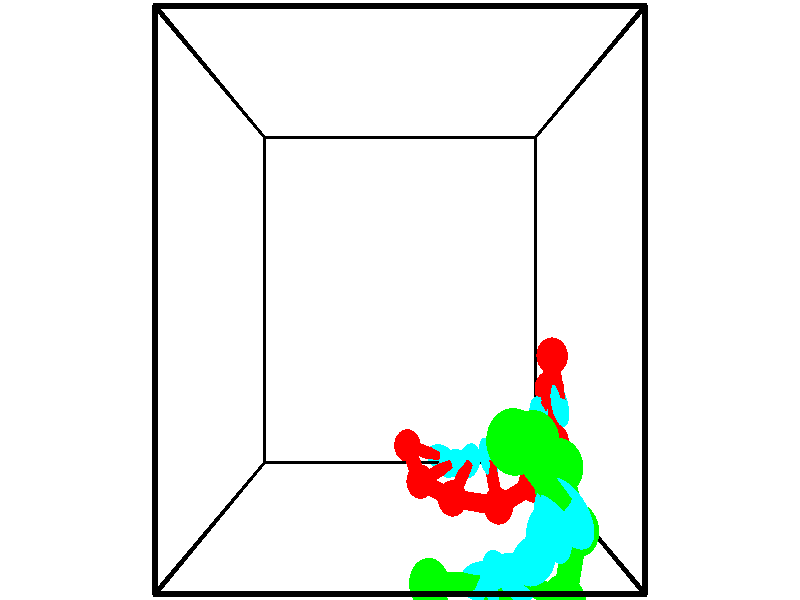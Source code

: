 // switches for output
#declare DRAW_BASES = 1; // possible values are 0, 1; only relevant for DNA ribbons
#declare DRAW_BASES_TYPE = 3; // possible values are 1, 2, 3; only relevant for DNA ribbons
#declare DRAW_FOG = 0; // set to 1 to enable fog

#include "colors.inc"

#include "transforms.inc"
background { rgb <1, 1, 1>}

#default {
   normal{
       ripples 0.25
       frequency 0.20
       turbulence 0.2
       lambda 5
   }
	finish {
		phong 0.1
		phong_size 40.
	}
}

// original window dimensions: 1024x640


// camera settings

camera {
	sky <-0, 1, 0>
	up <-0, 1, 0>
	right 1.6 * <1, 0, 0>
	location <2.5, 2.5, 11.1562>
	look_at <2.5, 2.5, 2.5>
	direction <0, 0, -8.6562>
	angle 67.0682
}


# declare cpy_camera_pos = <2.5, 2.5, 11.1562>;
# if (DRAW_FOG = 1)
fog {
	fog_type 2
	up vnormalize(cpy_camera_pos)
	color rgbt<1,1,1,0.3>
	distance 1e-5
	fog_alt 3e-3
	fog_offset 4
}
# end


// LIGHTS

# declare lum = 6;
global_settings {
	ambient_light rgb lum * <0.05, 0.05, 0.05>
	max_trace_level 15
}# declare cpy_direct_light_amount = 0.25;
light_source
{	1000 * <-1, -1, 1>,
	rgb lum * cpy_direct_light_amount
	parallel
}

light_source
{	1000 * <1, 1, -1>,
	rgb lum * cpy_direct_light_amount
	parallel
}

// strand 0

// nucleotide -1

// particle -1
sphere {
	<4.996655, 1.736773, 1.245617> 0.250000
	pigment { color rgbt <1,0,0,0> }
	no_shadow
}
cylinder {
	<5.022697, 1.379538, 1.423674>,  <5.038323, 1.165196, 1.530508>, 0.100000
	pigment { color rgbt <1,0,0,0> }
	no_shadow
}
cylinder {
	<5.022697, 1.379538, 1.423674>,  <4.996655, 1.736773, 1.245617>, 0.100000
	pigment { color rgbt <1,0,0,0> }
	no_shadow
}

// particle -1
sphere {
	<5.022697, 1.379538, 1.423674> 0.100000
	pigment { color rgbt <1,0,0,0> }
	no_shadow
}
sphere {
	0, 1
	scale<0.080000,0.200000,0.300000>
	matrix <-0.635273, -0.381108, -0.671703,
		0.769538, -0.239055, -0.592169,
		0.065107, -0.893089, 0.445143,
		5.042230, 1.111611, 1.557216>
	pigment { color rgbt <0,1,1,0> }
	no_shadow
}
cylinder {
	<5.082304, 1.221405, 0.720097>,  <4.996655, 1.736773, 1.245617>, 0.130000
	pigment { color rgbt <1,0,0,0> }
	no_shadow
}

// nucleotide -1

// particle -1
sphere {
	<5.082304, 1.221405, 0.720097> 0.250000
	pigment { color rgbt <1,0,0,0> }
	no_shadow
}
cylinder {
	<4.904671, 1.079407, 1.049160>,  <4.798090, 0.994208, 1.246598>, 0.100000
	pigment { color rgbt <1,0,0,0> }
	no_shadow
}
cylinder {
	<4.904671, 1.079407, 1.049160>,  <5.082304, 1.221405, 0.720097>, 0.100000
	pigment { color rgbt <1,0,0,0> }
	no_shadow
}

// particle -1
sphere {
	<4.904671, 1.079407, 1.049160> 0.100000
	pigment { color rgbt <1,0,0,0> }
	no_shadow
}
sphere {
	0, 1
	scale<0.080000,0.200000,0.300000>
	matrix <-0.666254, -0.483069, -0.568111,
		0.599079, -0.800388, -0.021994,
		-0.444084, -0.354997, 0.822658,
		4.771445, 0.972908, 1.295957>
	pigment { color rgbt <0,1,1,0> }
	no_shadow
}
cylinder {
	<5.144075, 0.483255, 0.774889>,  <5.082304, 1.221405, 0.720097>, 0.130000
	pigment { color rgbt <1,0,0,0> }
	no_shadow
}

// nucleotide -1

// particle -1
sphere {
	<5.144075, 0.483255, 0.774889> 0.250000
	pigment { color rgbt <1,0,0,0> }
	no_shadow
}
cylinder {
	<4.804596, 0.610241, 0.944089>,  <4.600909, 0.686432, 1.045609>, 0.100000
	pigment { color rgbt <1,0,0,0> }
	no_shadow
}
cylinder {
	<4.804596, 0.610241, 0.944089>,  <5.144075, 0.483255, 0.774889>, 0.100000
	pigment { color rgbt <1,0,0,0> }
	no_shadow
}

// particle -1
sphere {
	<4.804596, 0.610241, 0.944089> 0.100000
	pigment { color rgbt <1,0,0,0> }
	no_shadow
}
sphere {
	0, 1
	scale<0.080000,0.200000,0.300000>
	matrix <-0.528297, -0.546388, -0.649894,
		0.024805, -0.775033, 0.631434,
		-0.848697, 0.317464, 0.423001,
		4.549987, 0.705480, 1.070989>
	pigment { color rgbt <0,1,1,0> }
	no_shadow
}
cylinder {
	<4.750740, -0.088441, 0.982701>,  <5.144075, 0.483255, 0.774889>, 0.130000
	pigment { color rgbt <1,0,0,0> }
	no_shadow
}

// nucleotide -1

// particle -1
sphere {
	<4.750740, -0.088441, 0.982701> 0.250000
	pigment { color rgbt <1,0,0,0> }
	no_shadow
}
cylinder {
	<4.514091, 0.229004, 0.925898>,  <4.372103, 0.419471, 0.891815>, 0.100000
	pigment { color rgbt <1,0,0,0> }
	no_shadow
}
cylinder {
	<4.514091, 0.229004, 0.925898>,  <4.750740, -0.088441, 0.982701>, 0.100000
	pigment { color rgbt <1,0,0,0> }
	no_shadow
}

// particle -1
sphere {
	<4.514091, 0.229004, 0.925898> 0.100000
	pigment { color rgbt <1,0,0,0> }
	no_shadow
}
sphere {
	0, 1
	scale<0.080000,0.200000,0.300000>
	matrix <-0.579257, -0.540941, -0.609790,
		-0.560754, -0.278505, 0.779737,
		-0.591622, 0.793610, -0.142009,
		4.336605, 0.467087, 0.883295>
	pigment { color rgbt <0,1,1,0> }
	no_shadow
}
cylinder {
	<4.152272, -0.391385, 0.989123>,  <4.750740, -0.088441, 0.982701>, 0.130000
	pigment { color rgbt <1,0,0,0> }
	no_shadow
}

// nucleotide -1

// particle -1
sphere {
	<4.152272, -0.391385, 0.989123> 0.250000
	pigment { color rgbt <1,0,0,0> }
	no_shadow
}
cylinder {
	<4.089069, -0.044403, 0.800420>,  <4.051148, 0.163786, 0.687198>, 0.100000
	pigment { color rgbt <1,0,0,0> }
	no_shadow
}
cylinder {
	<4.089069, -0.044403, 0.800420>,  <4.152272, -0.391385, 0.989123>, 0.100000
	pigment { color rgbt <1,0,0,0> }
	no_shadow
}

// particle -1
sphere {
	<4.089069, -0.044403, 0.800420> 0.100000
	pigment { color rgbt <1,0,0,0> }
	no_shadow
}
sphere {
	0, 1
	scale<0.080000,0.200000,0.300000>
	matrix <-0.548185, -0.474434, -0.688771,
		-0.821296, 0.149780, 0.550489,
		-0.158006, 0.867455, -0.471758,
		4.041667, 0.215834, 0.658893>
	pigment { color rgbt <0,1,1,0> }
	no_shadow
}
cylinder {
	<3.396170, -0.334523, 0.805773>,  <4.152272, -0.391385, 0.989123>, 0.130000
	pigment { color rgbt <1,0,0,0> }
	no_shadow
}

// nucleotide -1

// particle -1
sphere {
	<3.396170, -0.334523, 0.805773> 0.250000
	pigment { color rgbt <1,0,0,0> }
	no_shadow
}
cylinder {
	<3.589756, -0.081226, 0.564183>,  <3.705907, 0.070751, 0.419229>, 0.100000
	pigment { color rgbt <1,0,0,0> }
	no_shadow
}
cylinder {
	<3.589756, -0.081226, 0.564183>,  <3.396170, -0.334523, 0.805773>, 0.100000
	pigment { color rgbt <1,0,0,0> }
	no_shadow
}

// particle -1
sphere {
	<3.589756, -0.081226, 0.564183> 0.100000
	pigment { color rgbt <1,0,0,0> }
	no_shadow
}
sphere {
	0, 1
	scale<0.080000,0.200000,0.300000>
	matrix <-0.396345, -0.456719, -0.796441,
		-0.780185, 0.624831, 0.029946,
		0.483964, 0.633241, -0.603974,
		3.734945, 0.108746, 0.382991>
	pigment { color rgbt <0,1,1,0> }
	no_shadow
}
cylinder {
	<2.865631, -0.220471, 0.294651>,  <3.396170, -0.334523, 0.805773>, 0.130000
	pigment { color rgbt <1,0,0,0> }
	no_shadow
}

// nucleotide -1

// particle -1
sphere {
	<2.865631, -0.220471, 0.294651> 0.250000
	pigment { color rgbt <1,0,0,0> }
	no_shadow
}
cylinder {
	<3.208176, -0.103247, 0.124588>,  <3.413703, -0.032912, 0.022550>, 0.100000
	pigment { color rgbt <1,0,0,0> }
	no_shadow
}
cylinder {
	<3.208176, -0.103247, 0.124588>,  <2.865631, -0.220471, 0.294651>, 0.100000
	pigment { color rgbt <1,0,0,0> }
	no_shadow
}

// particle -1
sphere {
	<3.208176, -0.103247, 0.124588> 0.100000
	pigment { color rgbt <1,0,0,0> }
	no_shadow
}
sphere {
	0, 1
	scale<0.080000,0.200000,0.300000>
	matrix <-0.320642, -0.343595, -0.882684,
		-0.404762, 0.892221, -0.200275,
		0.856363, 0.293060, -0.425158,
		3.465084, -0.015329, -0.002959>
	pigment { color rgbt <0,1,1,0> }
	no_shadow
}
cylinder {
	<2.640633, 0.211915, -0.239889>,  <2.865631, -0.220471, 0.294651>, 0.130000
	pigment { color rgbt <1,0,0,0> }
	no_shadow
}

// nucleotide -1

// particle -1
sphere {
	<2.640633, 0.211915, -0.239889> 0.250000
	pigment { color rgbt <1,0,0,0> }
	no_shadow
}
cylinder {
	<3.009083, 0.084122, -0.328847>,  <3.230153, 0.007446, -0.382222>, 0.100000
	pigment { color rgbt <1,0,0,0> }
	no_shadow
}
cylinder {
	<3.009083, 0.084122, -0.328847>,  <2.640633, 0.211915, -0.239889>, 0.100000
	pigment { color rgbt <1,0,0,0> }
	no_shadow
}

// particle -1
sphere {
	<3.009083, 0.084122, -0.328847> 0.100000
	pigment { color rgbt <1,0,0,0> }
	no_shadow
}
sphere {
	0, 1
	scale<0.080000,0.200000,0.300000>
	matrix <-0.305690, -0.239967, -0.921395,
		0.241002, 0.916704, -0.318702,
		0.921125, -0.319482, -0.222395,
		3.285420, -0.011723, -0.395566>
	pigment { color rgbt <0,1,1,0> }
	no_shadow
}
// strand 1

// nucleotide -1

// particle -1
sphere {
	<2.862434, -0.449399, 3.619488> 0.250000
	pigment { color rgbt <0,1,0,0> }
	no_shadow
}
cylinder {
	<3.253349, -0.468632, 3.536932>,  <3.487898, -0.480171, 3.487398>, 0.100000
	pigment { color rgbt <0,1,0,0> }
	no_shadow
}
cylinder {
	<3.253349, -0.468632, 3.536932>,  <2.862434, -0.449399, 3.619488>, 0.100000
	pigment { color rgbt <0,1,0,0> }
	no_shadow
}

// particle -1
sphere {
	<3.253349, -0.468632, 3.536932> 0.100000
	pigment { color rgbt <0,1,0,0> }
	no_shadow
}
sphere {
	0, 1
	scale<0.080000,0.200000,0.300000>
	matrix <0.211850, 0.246036, 0.945826,
		0.005302, -0.968067, 0.250634,
		0.977288, -0.048082, -0.206390,
		3.546536, -0.483056, 3.475015>
	pigment { color rgbt <0,1,1,0> }
	no_shadow
}
cylinder {
	<3.217159, -1.004426, 4.066123>,  <2.862434, -0.449399, 3.619488>, 0.130000
	pigment { color rgbt <0,1,0,0> }
	no_shadow
}

// nucleotide -1

// particle -1
sphere {
	<3.217159, -1.004426, 4.066123> 0.250000
	pigment { color rgbt <0,1,0,0> }
	no_shadow
}
cylinder {
	<3.443626, -0.706532, 3.924801>,  <3.579507, -0.527795, 3.840008>, 0.100000
	pigment { color rgbt <0,1,0,0> }
	no_shadow
}
cylinder {
	<3.443626, -0.706532, 3.924801>,  <3.217159, -1.004426, 4.066123>, 0.100000
	pigment { color rgbt <0,1,0,0> }
	no_shadow
}

// particle -1
sphere {
	<3.443626, -0.706532, 3.924801> 0.100000
	pigment { color rgbt <0,1,0,0> }
	no_shadow
}
sphere {
	0, 1
	scale<0.080000,0.200000,0.300000>
	matrix <0.134032, 0.339736, 0.930921,
		0.813320, -0.574412, 0.092530,
		0.566168, 0.744735, -0.353304,
		3.613477, -0.483111, 3.818810>
	pigment { color rgbt <0,1,1,0> }
	no_shadow
}
cylinder {
	<3.858323, -0.879392, 4.309940>,  <3.217159, -1.004426, 4.066123>, 0.130000
	pigment { color rgbt <0,1,0,0> }
	no_shadow
}

// nucleotide -1

// particle -1
sphere {
	<3.858323, -0.879392, 4.309940> 0.250000
	pigment { color rgbt <0,1,0,0> }
	no_shadow
}
cylinder {
	<3.743370, -0.520691, 4.175331>,  <3.674398, -0.305470, 4.094565>, 0.100000
	pigment { color rgbt <0,1,0,0> }
	no_shadow
}
cylinder {
	<3.743370, -0.520691, 4.175331>,  <3.858323, -0.879392, 4.309940>, 0.100000
	pigment { color rgbt <0,1,0,0> }
	no_shadow
}

// particle -1
sphere {
	<3.743370, -0.520691, 4.175331> 0.100000
	pigment { color rgbt <0,1,0,0> }
	no_shadow
}
sphere {
	0, 1
	scale<0.080000,0.200000,0.300000>
	matrix <0.274847, 0.413776, 0.867899,
		0.917535, 0.156926, -0.365381,
		-0.287382, 0.896752, -0.336523,
		3.657156, -0.251665, 4.074374>
	pigment { color rgbt <0,1,1,0> }
	no_shadow
}
cylinder {
	<4.393430, -0.409497, 4.187346>,  <3.858323, -0.879392, 4.309940>, 0.130000
	pigment { color rgbt <0,1,0,0> }
	no_shadow
}

// nucleotide -1

// particle -1
sphere {
	<4.393430, -0.409497, 4.187346> 0.250000
	pigment { color rgbt <0,1,0,0> }
	no_shadow
}
cylinder {
	<4.056664, -0.226040, 4.301064>,  <3.854604, -0.115966, 4.369294>, 0.100000
	pigment { color rgbt <0,1,0,0> }
	no_shadow
}
cylinder {
	<4.056664, -0.226040, 4.301064>,  <4.393430, -0.409497, 4.187346>, 0.100000
	pigment { color rgbt <0,1,0,0> }
	no_shadow
}

// particle -1
sphere {
	<4.056664, -0.226040, 4.301064> 0.100000
	pigment { color rgbt <0,1,0,0> }
	no_shadow
}
sphere {
	0, 1
	scale<0.080000,0.200000,0.300000>
	matrix <0.487030, 0.419021, 0.766305,
		0.232335, 0.783625, -0.576154,
		-0.841916, 0.458643, 0.284295,
		3.804089, -0.088447, 4.386352>
	pigment { color rgbt <0,1,1,0> }
	no_shadow
}
cylinder {
	<4.490680, 0.338141, 4.328416>,  <4.393430, -0.409497, 4.187346>, 0.130000
	pigment { color rgbt <0,1,0,0> }
	no_shadow
}

// nucleotide -1

// particle -1
sphere {
	<4.490680, 0.338141, 4.328416> 0.250000
	pigment { color rgbt <0,1,0,0> }
	no_shadow
}
cylinder {
	<4.168022, 0.249882, 4.547739>,  <3.974428, 0.196926, 4.679333>, 0.100000
	pigment { color rgbt <0,1,0,0> }
	no_shadow
}
cylinder {
	<4.168022, 0.249882, 4.547739>,  <4.490680, 0.338141, 4.328416>, 0.100000
	pigment { color rgbt <0,1,0,0> }
	no_shadow
}

// particle -1
sphere {
	<4.168022, 0.249882, 4.547739> 0.100000
	pigment { color rgbt <0,1,0,0> }
	no_shadow
}
sphere {
	0, 1
	scale<0.080000,0.200000,0.300000>
	matrix <0.376213, 0.523808, 0.764257,
		-0.455839, 0.822764, -0.339516,
		-0.806644, -0.220647, 0.548307,
		3.926029, 0.183688, 4.712231>
	pigment { color rgbt <0,1,1,0> }
	no_shadow
}
cylinder {
	<4.230042, 0.997145, 4.601802>,  <4.490680, 0.338141, 4.328416>, 0.130000
	pigment { color rgbt <0,1,0,0> }
	no_shadow
}

// nucleotide -1

// particle -1
sphere {
	<4.230042, 0.997145, 4.601802> 0.250000
	pigment { color rgbt <0,1,0,0> }
	no_shadow
}
cylinder {
	<4.078392, 0.712318, 4.838184>,  <3.987402, 0.541423, 4.980013>, 0.100000
	pigment { color rgbt <0,1,0,0> }
	no_shadow
}
cylinder {
	<4.078392, 0.712318, 4.838184>,  <4.230042, 0.997145, 4.601802>, 0.100000
	pigment { color rgbt <0,1,0,0> }
	no_shadow
}

// particle -1
sphere {
	<4.078392, 0.712318, 4.838184> 0.100000
	pigment { color rgbt <0,1,0,0> }
	no_shadow
}
sphere {
	0, 1
	scale<0.080000,0.200000,0.300000>
	matrix <0.366536, 0.470833, 0.802476,
		-0.849656, 0.520845, 0.082493,
		-0.379125, -0.712065, 0.590955,
		3.964655, 0.498699, 5.015471>
	pigment { color rgbt <0,1,1,0> }
	no_shadow
}
cylinder {
	<3.855014, 1.319420, 5.054684>,  <4.230042, 0.997145, 4.601802>, 0.130000
	pigment { color rgbt <0,1,0,0> }
	no_shadow
}

// nucleotide -1

// particle -1
sphere {
	<3.855014, 1.319420, 5.054684> 0.250000
	pigment { color rgbt <0,1,0,0> }
	no_shadow
}
cylinder {
	<3.918060, 0.970715, 5.240236>,  <3.955888, 0.761491, 5.351568>, 0.100000
	pigment { color rgbt <0,1,0,0> }
	no_shadow
}
cylinder {
	<3.918060, 0.970715, 5.240236>,  <3.855014, 1.319420, 5.054684>, 0.100000
	pigment { color rgbt <0,1,0,0> }
	no_shadow
}

// particle -1
sphere {
	<3.918060, 0.970715, 5.240236> 0.100000
	pigment { color rgbt <0,1,0,0> }
	no_shadow
}
sphere {
	0, 1
	scale<0.080000,0.200000,0.300000>
	matrix <0.408303, 0.485248, 0.773190,
		-0.899136, 0.067538, 0.432426,
		0.157615, -0.871764, 0.463880,
		3.965345, 0.709185, 5.379400>
	pigment { color rgbt <0,1,1,0> }
	no_shadow
}
cylinder {
	<3.533389, 1.430374, 5.686667>,  <3.855014, 1.319420, 5.054684>, 0.130000
	pigment { color rgbt <0,1,0,0> }
	no_shadow
}

// nucleotide -1

// particle -1
sphere {
	<3.533389, 1.430374, 5.686667> 0.250000
	pigment { color rgbt <0,1,0,0> }
	no_shadow
}
cylinder {
	<3.799797, 1.135189, 5.730171>,  <3.959642, 0.958078, 5.756274>, 0.100000
	pigment { color rgbt <0,1,0,0> }
	no_shadow
}
cylinder {
	<3.799797, 1.135189, 5.730171>,  <3.533389, 1.430374, 5.686667>, 0.100000
	pigment { color rgbt <0,1,0,0> }
	no_shadow
}

// particle -1
sphere {
	<3.799797, 1.135189, 5.730171> 0.100000
	pigment { color rgbt <0,1,0,0> }
	no_shadow
}
sphere {
	0, 1
	scale<0.080000,0.200000,0.300000>
	matrix <0.336622, 0.427459, 0.839026,
		-0.665661, -0.522196, 0.533111,
		0.666019, -0.737963, 0.108760,
		3.999603, 0.913800, 5.762799>
	pigment { color rgbt <0,1,1,0> }
	no_shadow
}
// box output
cylinder {
	<0.000000, 0.000000, 0.000000>,  <5.000000, 0.000000, 0.000000>, 0.025000
	pigment { color rgbt <0,0,0,0> }
	no_shadow
}
cylinder {
	<0.000000, 0.000000, 0.000000>,  <0.000000, 5.000000, 0.000000>, 0.025000
	pigment { color rgbt <0,0,0,0> }
	no_shadow
}
cylinder {
	<0.000000, 0.000000, 0.000000>,  <0.000000, 0.000000, 5.000000>, 0.025000
	pigment { color rgbt <0,0,0,0> }
	no_shadow
}
cylinder {
	<5.000000, 5.000000, 5.000000>,  <0.000000, 5.000000, 5.000000>, 0.025000
	pigment { color rgbt <0,0,0,0> }
	no_shadow
}
cylinder {
	<5.000000, 5.000000, 5.000000>,  <5.000000, 0.000000, 5.000000>, 0.025000
	pigment { color rgbt <0,0,0,0> }
	no_shadow
}
cylinder {
	<5.000000, 5.000000, 5.000000>,  <5.000000, 5.000000, 0.000000>, 0.025000
	pigment { color rgbt <0,0,0,0> }
	no_shadow
}
cylinder {
	<0.000000, 0.000000, 5.000000>,  <0.000000, 5.000000, 5.000000>, 0.025000
	pigment { color rgbt <0,0,0,0> }
	no_shadow
}
cylinder {
	<0.000000, 0.000000, 5.000000>,  <5.000000, 0.000000, 5.000000>, 0.025000
	pigment { color rgbt <0,0,0,0> }
	no_shadow
}
cylinder {
	<5.000000, 5.000000, 0.000000>,  <0.000000, 5.000000, 0.000000>, 0.025000
	pigment { color rgbt <0,0,0,0> }
	no_shadow
}
cylinder {
	<5.000000, 5.000000, 0.000000>,  <5.000000, 0.000000, 0.000000>, 0.025000
	pigment { color rgbt <0,0,0,0> }
	no_shadow
}
cylinder {
	<5.000000, 0.000000, 5.000000>,  <5.000000, 0.000000, 0.000000>, 0.025000
	pigment { color rgbt <0,0,0,0> }
	no_shadow
}
cylinder {
	<0.000000, 5.000000, 0.000000>,  <0.000000, 5.000000, 5.000000>, 0.025000
	pigment { color rgbt <0,0,0,0> }
	no_shadow
}
// end of box output

